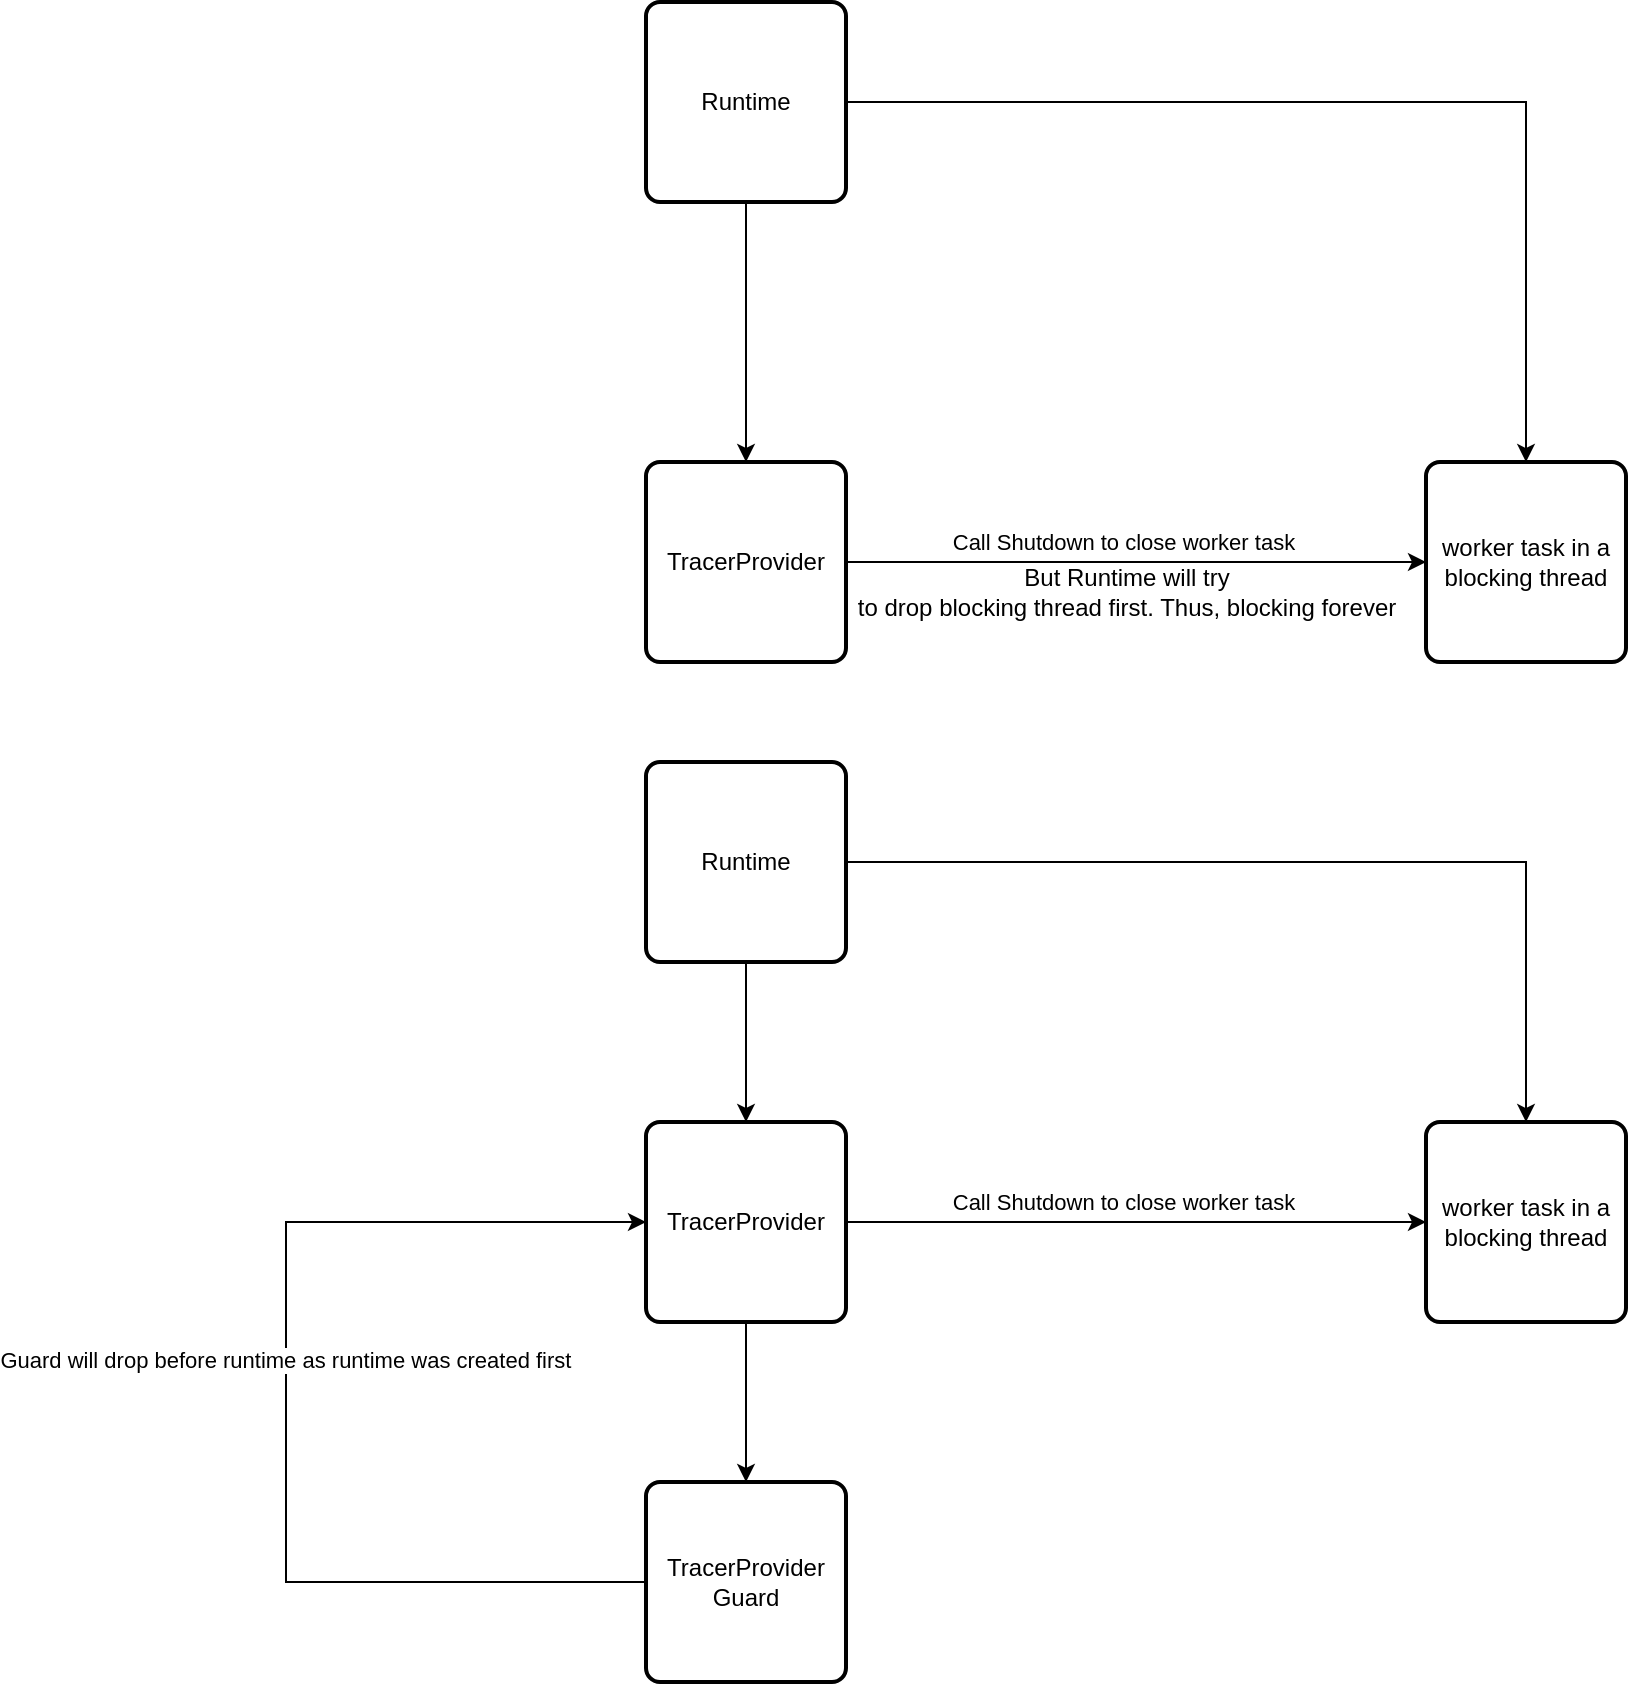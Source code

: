 <mxfile version="14.2.7" type="github">
  <diagram name="Page-1" id="74e2e168-ea6b-b213-b513-2b3c1d86103e">
    <mxGraphModel dx="1248" dy="712" grid="1" gridSize="10" guides="1" tooltips="1" connect="1" arrows="1" fold="1" page="1" pageScale="1" pageWidth="1100" pageHeight="850" background="#ffffff" math="0" shadow="0">
      <root>
        <mxCell id="0" />
        <mxCell id="1" parent="0" />
        <mxCell id="1CBbdJtJ_ePag9_BiZ48-3" value="" style="edgeStyle=orthogonalEdgeStyle;rounded=0;orthogonalLoop=1;jettySize=auto;html=1;" edge="1" parent="1" source="1CBbdJtJ_ePag9_BiZ48-1" target="1CBbdJtJ_ePag9_BiZ48-2">
          <mxGeometry relative="1" as="geometry" />
        </mxCell>
        <mxCell id="1CBbdJtJ_ePag9_BiZ48-5" value="" style="edgeStyle=orthogonalEdgeStyle;rounded=0;orthogonalLoop=1;jettySize=auto;html=1;" edge="1" parent="1" source="1CBbdJtJ_ePag9_BiZ48-1" target="1CBbdJtJ_ePag9_BiZ48-4">
          <mxGeometry relative="1" as="geometry" />
        </mxCell>
        <mxCell id="1CBbdJtJ_ePag9_BiZ48-1" value="Runtime" style="rounded=1;whiteSpace=wrap;html=1;absoluteArcSize=1;arcSize=14;strokeWidth=2;" vertex="1" parent="1">
          <mxGeometry x="390" y="10" width="100" height="100" as="geometry" />
        </mxCell>
        <mxCell id="1CBbdJtJ_ePag9_BiZ48-6" style="edgeStyle=orthogonalEdgeStyle;rounded=0;orthogonalLoop=1;jettySize=auto;html=1;exitX=1;exitY=0.5;exitDx=0;exitDy=0;entryX=0;entryY=0.5;entryDx=0;entryDy=0;" edge="1" parent="1" source="1CBbdJtJ_ePag9_BiZ48-2" target="1CBbdJtJ_ePag9_BiZ48-4">
          <mxGeometry relative="1" as="geometry" />
        </mxCell>
        <mxCell id="1CBbdJtJ_ePag9_BiZ48-7" value="Call Shutdown to close worker task&amp;nbsp;" style="edgeLabel;html=1;align=center;verticalAlign=middle;resizable=0;points=[];" vertex="1" connectable="0" parent="1CBbdJtJ_ePag9_BiZ48-6">
          <mxGeometry x="-0.332" y="3" relative="1" as="geometry">
            <mxPoint x="43" y="-7" as="offset" />
          </mxGeometry>
        </mxCell>
        <mxCell id="1CBbdJtJ_ePag9_BiZ48-2" value="TracerProvider" style="rounded=1;whiteSpace=wrap;html=1;absoluteArcSize=1;arcSize=14;strokeWidth=2;" vertex="1" parent="1">
          <mxGeometry x="390" y="240" width="100" height="100" as="geometry" />
        </mxCell>
        <mxCell id="1CBbdJtJ_ePag9_BiZ48-4" value="worker task in a blocking thread" style="rounded=1;whiteSpace=wrap;html=1;absoluteArcSize=1;arcSize=14;strokeWidth=2;" vertex="1" parent="1">
          <mxGeometry x="780" y="240" width="100" height="100" as="geometry" />
        </mxCell>
        <mxCell id="1CBbdJtJ_ePag9_BiZ48-8" value="But Runtime will try&lt;br&gt;to drop blocking thread first. Thus, blocking forever" style="text;html=1;align=center;verticalAlign=middle;resizable=0;points=[];autosize=1;" vertex="1" parent="1">
          <mxGeometry x="490" y="290" width="280" height="30" as="geometry" />
        </mxCell>
        <mxCell id="1CBbdJtJ_ePag9_BiZ48-9" value="" style="edgeStyle=orthogonalEdgeStyle;rounded=0;orthogonalLoop=1;jettySize=auto;html=1;" edge="1" parent="1" source="1CBbdJtJ_ePag9_BiZ48-11" target="1CBbdJtJ_ePag9_BiZ48-14">
          <mxGeometry relative="1" as="geometry" />
        </mxCell>
        <mxCell id="1CBbdJtJ_ePag9_BiZ48-10" value="" style="edgeStyle=orthogonalEdgeStyle;rounded=0;orthogonalLoop=1;jettySize=auto;html=1;" edge="1" parent="1" source="1CBbdJtJ_ePag9_BiZ48-11" target="1CBbdJtJ_ePag9_BiZ48-15">
          <mxGeometry relative="1" as="geometry" />
        </mxCell>
        <mxCell id="1CBbdJtJ_ePag9_BiZ48-11" value="Runtime" style="rounded=1;whiteSpace=wrap;html=1;absoluteArcSize=1;arcSize=14;strokeWidth=2;" vertex="1" parent="1">
          <mxGeometry x="390" y="390" width="100" height="100" as="geometry" />
        </mxCell>
        <mxCell id="1CBbdJtJ_ePag9_BiZ48-12" style="edgeStyle=orthogonalEdgeStyle;rounded=0;orthogonalLoop=1;jettySize=auto;html=1;exitX=1;exitY=0.5;exitDx=0;exitDy=0;entryX=0;entryY=0.5;entryDx=0;entryDy=0;" edge="1" parent="1" source="1CBbdJtJ_ePag9_BiZ48-14" target="1CBbdJtJ_ePag9_BiZ48-15">
          <mxGeometry relative="1" as="geometry" />
        </mxCell>
        <mxCell id="1CBbdJtJ_ePag9_BiZ48-13" value="Call Shutdown to close worker task&amp;nbsp;" style="edgeLabel;html=1;align=center;verticalAlign=middle;resizable=0;points=[];" vertex="1" connectable="0" parent="1CBbdJtJ_ePag9_BiZ48-12">
          <mxGeometry x="-0.332" y="3" relative="1" as="geometry">
            <mxPoint x="43" y="-7" as="offset" />
          </mxGeometry>
        </mxCell>
        <mxCell id="1CBbdJtJ_ePag9_BiZ48-18" value="" style="edgeStyle=orthogonalEdgeStyle;rounded=0;orthogonalLoop=1;jettySize=auto;html=1;" edge="1" parent="1" source="1CBbdJtJ_ePag9_BiZ48-14" target="1CBbdJtJ_ePag9_BiZ48-17">
          <mxGeometry relative="1" as="geometry" />
        </mxCell>
        <mxCell id="1CBbdJtJ_ePag9_BiZ48-14" value="TracerProvider" style="rounded=1;whiteSpace=wrap;html=1;absoluteArcSize=1;arcSize=14;strokeWidth=2;" vertex="1" parent="1">
          <mxGeometry x="390" y="570" width="100" height="100" as="geometry" />
        </mxCell>
        <mxCell id="1CBbdJtJ_ePag9_BiZ48-15" value="worker task in a blocking thread" style="rounded=1;whiteSpace=wrap;html=1;absoluteArcSize=1;arcSize=14;strokeWidth=2;" vertex="1" parent="1">
          <mxGeometry x="780" y="570" width="100" height="100" as="geometry" />
        </mxCell>
        <mxCell id="1CBbdJtJ_ePag9_BiZ48-19" style="edgeStyle=orthogonalEdgeStyle;rounded=0;orthogonalLoop=1;jettySize=auto;html=1;entryX=0;entryY=0.5;entryDx=0;entryDy=0;" edge="1" parent="1" source="1CBbdJtJ_ePag9_BiZ48-17" target="1CBbdJtJ_ePag9_BiZ48-14">
          <mxGeometry relative="1" as="geometry">
            <Array as="points">
              <mxPoint x="210" y="800" />
              <mxPoint x="210" y="620" />
            </Array>
          </mxGeometry>
        </mxCell>
        <mxCell id="1CBbdJtJ_ePag9_BiZ48-20" value="Guard will drop before runtime as runtime was created first&amp;nbsp;" style="edgeLabel;html=1;align=center;verticalAlign=middle;resizable=0;points=[];" vertex="1" connectable="0" parent="1CBbdJtJ_ePag9_BiZ48-19">
          <mxGeometry x="0.078" y="-1" relative="1" as="geometry">
            <mxPoint as="offset" />
          </mxGeometry>
        </mxCell>
        <mxCell id="1CBbdJtJ_ePag9_BiZ48-17" value="TracerProvider&lt;br&gt;Guard" style="rounded=1;whiteSpace=wrap;html=1;absoluteArcSize=1;arcSize=14;strokeWidth=2;" vertex="1" parent="1">
          <mxGeometry x="390" y="750" width="100" height="100" as="geometry" />
        </mxCell>
      </root>
    </mxGraphModel>
  </diagram>
</mxfile>
